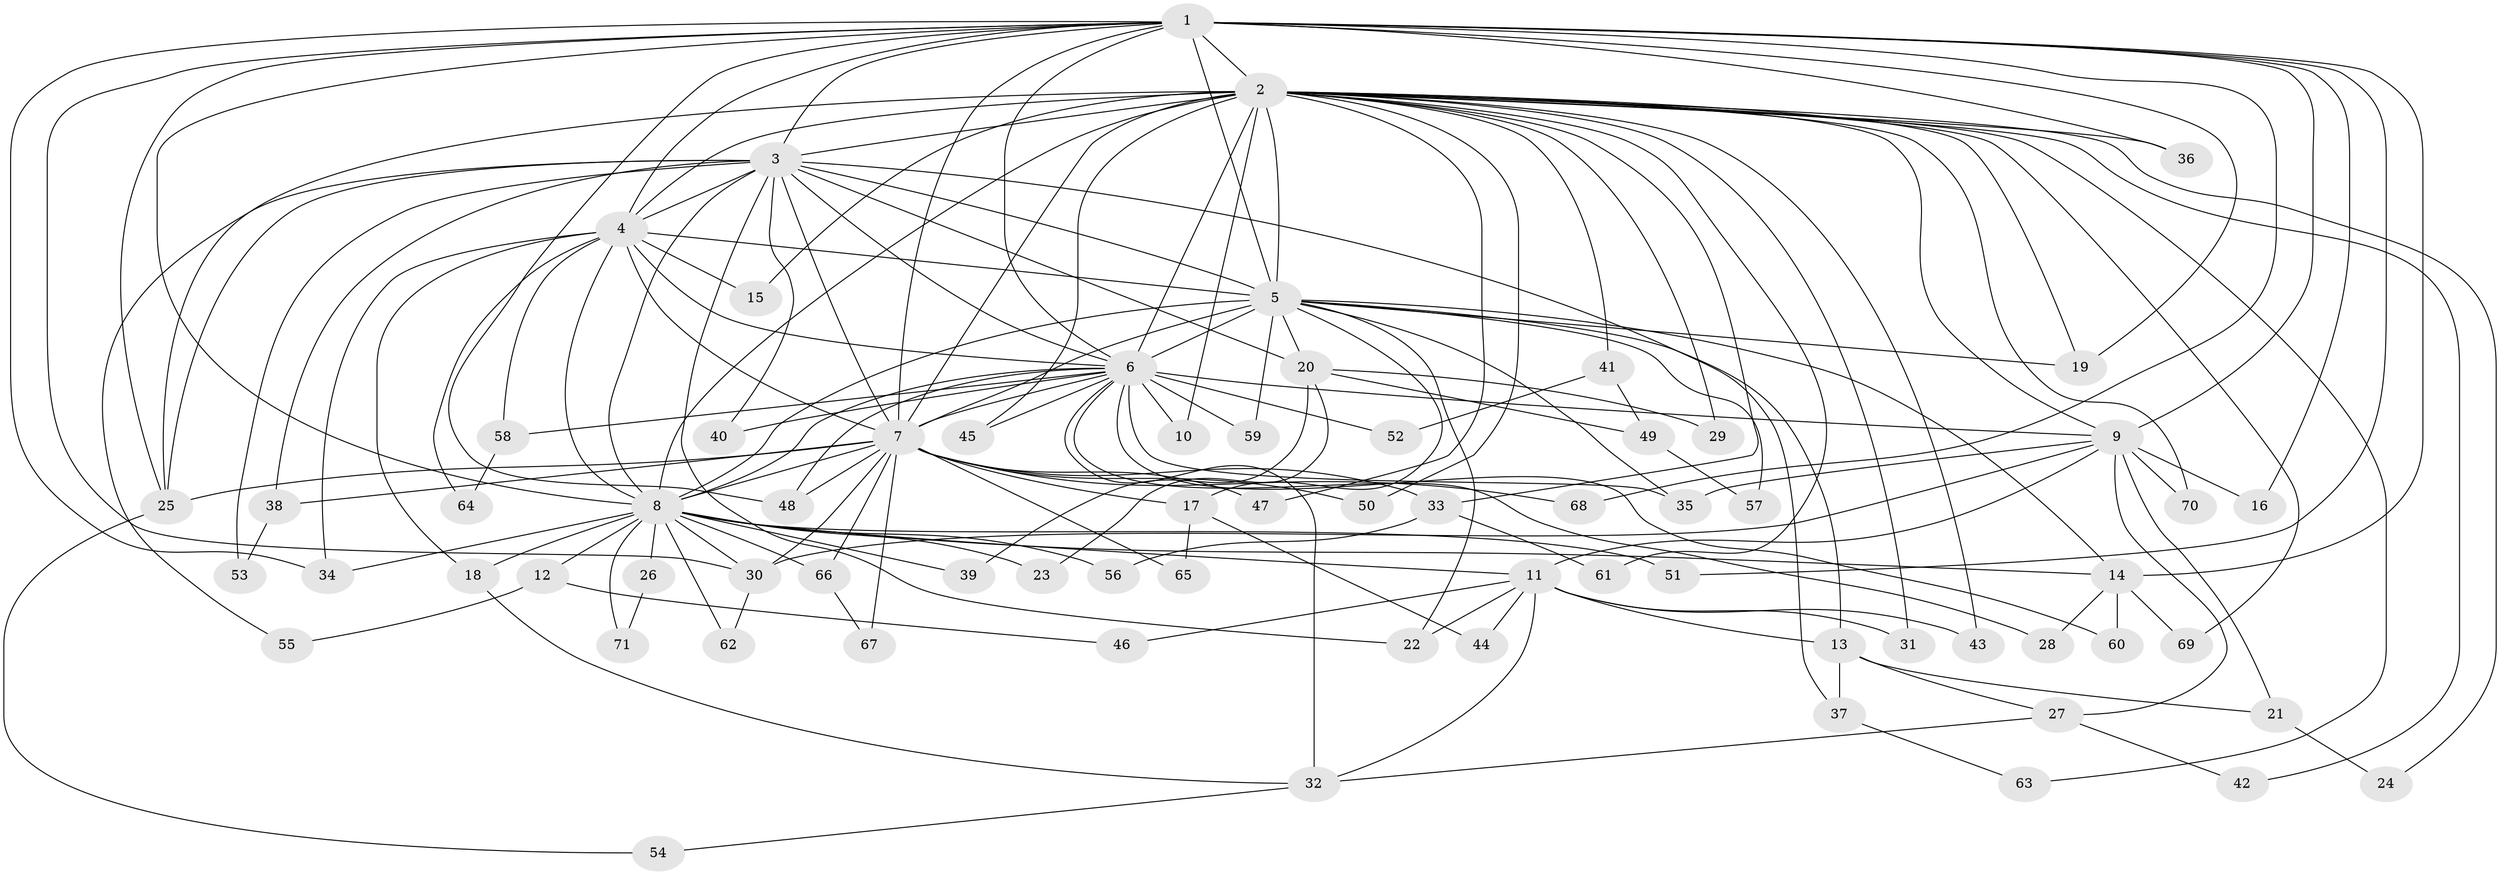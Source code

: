 // original degree distribution, {25: 0.009900990099009901, 22: 0.0297029702970297, 18: 0.019801980198019802, 16: 0.009900990099009901, 23: 0.009900990099009901, 14: 0.009900990099009901, 27: 0.009900990099009901, 10: 0.009900990099009901, 2: 0.5544554455445545, 9: 0.009900990099009901, 4: 0.07920792079207921, 3: 0.21782178217821782, 5: 0.009900990099009901, 6: 0.009900990099009901, 7: 0.009900990099009901}
// Generated by graph-tools (version 1.1) at 2025/49/03/04/25 22:49:44]
// undirected, 71 vertices, 164 edges
graph export_dot {
  node [color=gray90,style=filled];
  1;
  2;
  3;
  4;
  5;
  6;
  7;
  8;
  9;
  10;
  11;
  12;
  13;
  14;
  15;
  16;
  17;
  18;
  19;
  20;
  21;
  22;
  23;
  24;
  25;
  26;
  27;
  28;
  29;
  30;
  31;
  32;
  33;
  34;
  35;
  36;
  37;
  38;
  39;
  40;
  41;
  42;
  43;
  44;
  45;
  46;
  47;
  48;
  49;
  50;
  51;
  52;
  53;
  54;
  55;
  56;
  57;
  58;
  59;
  60;
  61;
  62;
  63;
  64;
  65;
  66;
  67;
  68;
  69;
  70;
  71;
  1 -- 2 [weight=3.0];
  1 -- 3 [weight=2.0];
  1 -- 4 [weight=2.0];
  1 -- 5 [weight=2.0];
  1 -- 6 [weight=1.0];
  1 -- 7 [weight=1.0];
  1 -- 8 [weight=2.0];
  1 -- 9 [weight=2.0];
  1 -- 14 [weight=1.0];
  1 -- 16 [weight=1.0];
  1 -- 19 [weight=1.0];
  1 -- 25 [weight=1.0];
  1 -- 30 [weight=1.0];
  1 -- 34 [weight=1.0];
  1 -- 36 [weight=1.0];
  1 -- 48 [weight=1.0];
  1 -- 51 [weight=1.0];
  1 -- 68 [weight=1.0];
  2 -- 3 [weight=2.0];
  2 -- 4 [weight=4.0];
  2 -- 5 [weight=2.0];
  2 -- 6 [weight=2.0];
  2 -- 7 [weight=2.0];
  2 -- 8 [weight=3.0];
  2 -- 9 [weight=1.0];
  2 -- 10 [weight=1.0];
  2 -- 15 [weight=1.0];
  2 -- 19 [weight=1.0];
  2 -- 24 [weight=1.0];
  2 -- 25 [weight=1.0];
  2 -- 29 [weight=1.0];
  2 -- 31 [weight=1.0];
  2 -- 33 [weight=1.0];
  2 -- 36 [weight=2.0];
  2 -- 41 [weight=1.0];
  2 -- 42 [weight=1.0];
  2 -- 43 [weight=1.0];
  2 -- 45 [weight=1.0];
  2 -- 47 [weight=1.0];
  2 -- 50 [weight=1.0];
  2 -- 61 [weight=1.0];
  2 -- 63 [weight=1.0];
  2 -- 69 [weight=1.0];
  2 -- 70 [weight=1.0];
  3 -- 4 [weight=2.0];
  3 -- 5 [weight=1.0];
  3 -- 6 [weight=1.0];
  3 -- 7 [weight=1.0];
  3 -- 8 [weight=1.0];
  3 -- 20 [weight=1.0];
  3 -- 22 [weight=1.0];
  3 -- 25 [weight=1.0];
  3 -- 37 [weight=1.0];
  3 -- 38 [weight=1.0];
  3 -- 40 [weight=1.0];
  3 -- 53 [weight=1.0];
  3 -- 55 [weight=1.0];
  4 -- 5 [weight=8.0];
  4 -- 6 [weight=3.0];
  4 -- 7 [weight=2.0];
  4 -- 8 [weight=2.0];
  4 -- 15 [weight=1.0];
  4 -- 18 [weight=1.0];
  4 -- 34 [weight=1.0];
  4 -- 58 [weight=1.0];
  4 -- 64 [weight=1.0];
  5 -- 6 [weight=1.0];
  5 -- 7 [weight=2.0];
  5 -- 8 [weight=2.0];
  5 -- 13 [weight=1.0];
  5 -- 14 [weight=1.0];
  5 -- 17 [weight=1.0];
  5 -- 19 [weight=1.0];
  5 -- 20 [weight=2.0];
  5 -- 22 [weight=1.0];
  5 -- 35 [weight=1.0];
  5 -- 57 [weight=1.0];
  5 -- 59 [weight=1.0];
  6 -- 7 [weight=2.0];
  6 -- 8 [weight=1.0];
  6 -- 9 [weight=1.0];
  6 -- 10 [weight=1.0];
  6 -- 28 [weight=1.0];
  6 -- 32 [weight=1.0];
  6 -- 35 [weight=1.0];
  6 -- 40 [weight=1.0];
  6 -- 45 [weight=1.0];
  6 -- 48 [weight=1.0];
  6 -- 52 [weight=1.0];
  6 -- 58 [weight=1.0];
  6 -- 59 [weight=1.0];
  6 -- 60 [weight=1.0];
  7 -- 8 [weight=1.0];
  7 -- 17 [weight=1.0];
  7 -- 25 [weight=1.0];
  7 -- 30 [weight=1.0];
  7 -- 33 [weight=1.0];
  7 -- 38 [weight=1.0];
  7 -- 47 [weight=1.0];
  7 -- 48 [weight=1.0];
  7 -- 50 [weight=1.0];
  7 -- 65 [weight=1.0];
  7 -- 66 [weight=1.0];
  7 -- 67 [weight=1.0];
  7 -- 68 [weight=1.0];
  8 -- 11 [weight=1.0];
  8 -- 12 [weight=1.0];
  8 -- 14 [weight=1.0];
  8 -- 18 [weight=1.0];
  8 -- 23 [weight=1.0];
  8 -- 26 [weight=1.0];
  8 -- 30 [weight=1.0];
  8 -- 34 [weight=1.0];
  8 -- 39 [weight=1.0];
  8 -- 51 [weight=1.0];
  8 -- 56 [weight=1.0];
  8 -- 62 [weight=1.0];
  8 -- 66 [weight=1.0];
  8 -- 71 [weight=1.0];
  9 -- 11 [weight=1.0];
  9 -- 16 [weight=1.0];
  9 -- 21 [weight=1.0];
  9 -- 27 [weight=1.0];
  9 -- 30 [weight=1.0];
  9 -- 35 [weight=1.0];
  9 -- 70 [weight=1.0];
  11 -- 13 [weight=1.0];
  11 -- 22 [weight=1.0];
  11 -- 31 [weight=1.0];
  11 -- 32 [weight=1.0];
  11 -- 43 [weight=1.0];
  11 -- 44 [weight=1.0];
  11 -- 46 [weight=1.0];
  12 -- 46 [weight=1.0];
  12 -- 55 [weight=1.0];
  13 -- 21 [weight=1.0];
  13 -- 27 [weight=1.0];
  13 -- 37 [weight=1.0];
  14 -- 28 [weight=1.0];
  14 -- 60 [weight=1.0];
  14 -- 69 [weight=1.0];
  17 -- 44 [weight=1.0];
  17 -- 65 [weight=1.0];
  18 -- 32 [weight=1.0];
  20 -- 23 [weight=1.0];
  20 -- 29 [weight=1.0];
  20 -- 39 [weight=1.0];
  20 -- 49 [weight=1.0];
  21 -- 24 [weight=1.0];
  25 -- 54 [weight=1.0];
  26 -- 71 [weight=1.0];
  27 -- 32 [weight=1.0];
  27 -- 42 [weight=1.0];
  30 -- 62 [weight=1.0];
  32 -- 54 [weight=1.0];
  33 -- 56 [weight=1.0];
  33 -- 61 [weight=1.0];
  37 -- 63 [weight=1.0];
  38 -- 53 [weight=1.0];
  41 -- 49 [weight=1.0];
  41 -- 52 [weight=1.0];
  49 -- 57 [weight=1.0];
  58 -- 64 [weight=1.0];
  66 -- 67 [weight=1.0];
}

